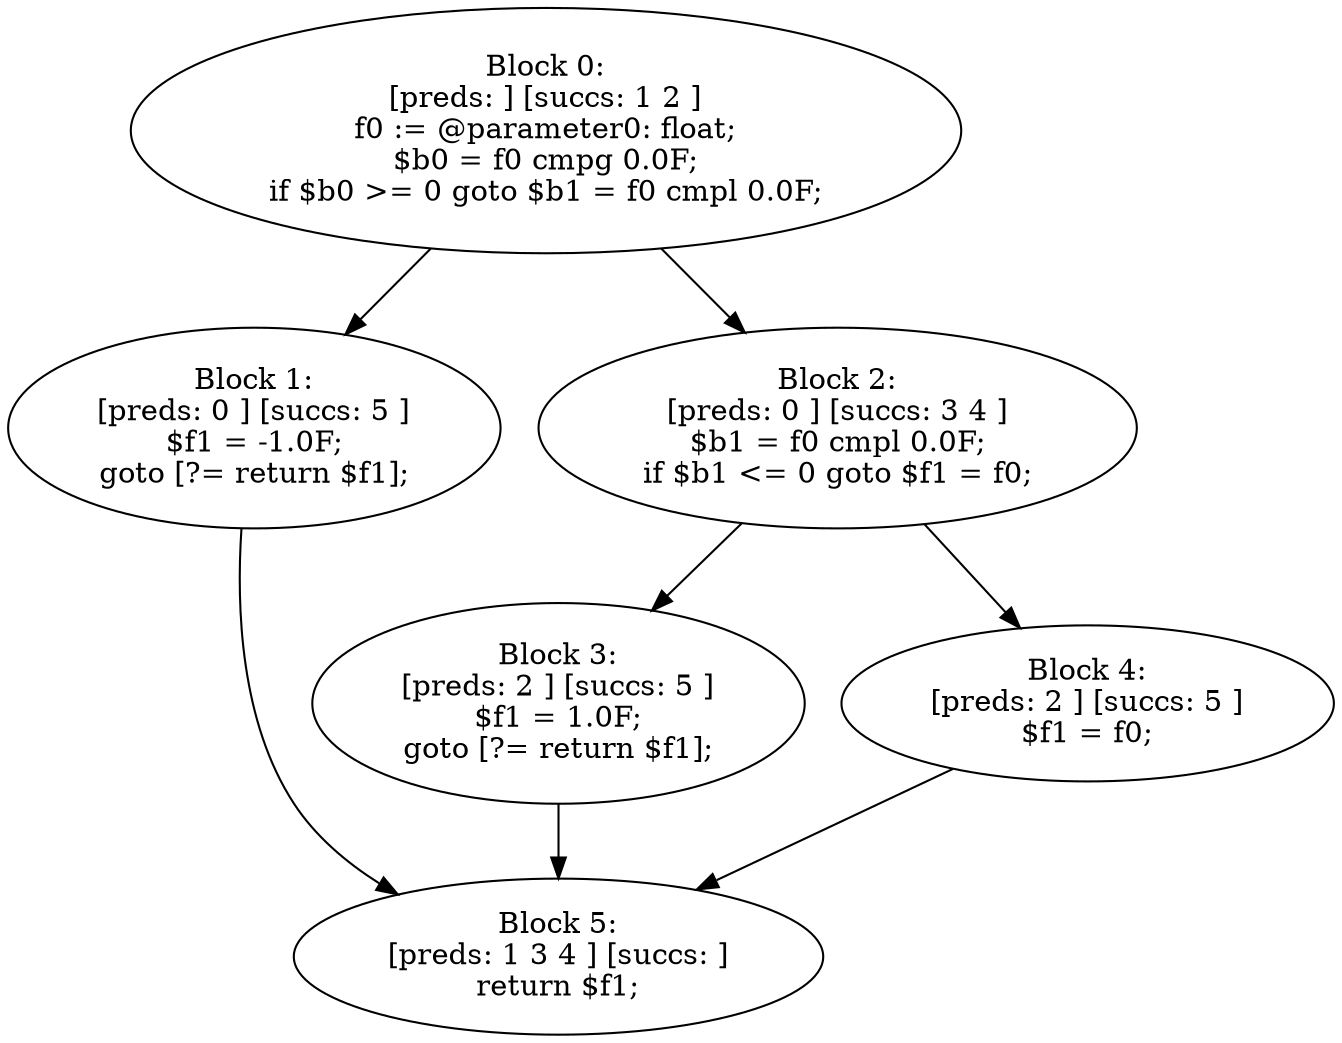 digraph "unitGraph" {
    "Block 0:
[preds: ] [succs: 1 2 ]
f0 := @parameter0: float;
$b0 = f0 cmpg 0.0F;
if $b0 >= 0 goto $b1 = f0 cmpl 0.0F;
"
    "Block 1:
[preds: 0 ] [succs: 5 ]
$f1 = -1.0F;
goto [?= return $f1];
"
    "Block 2:
[preds: 0 ] [succs: 3 4 ]
$b1 = f0 cmpl 0.0F;
if $b1 <= 0 goto $f1 = f0;
"
    "Block 3:
[preds: 2 ] [succs: 5 ]
$f1 = 1.0F;
goto [?= return $f1];
"
    "Block 4:
[preds: 2 ] [succs: 5 ]
$f1 = f0;
"
    "Block 5:
[preds: 1 3 4 ] [succs: ]
return $f1;
"
    "Block 0:
[preds: ] [succs: 1 2 ]
f0 := @parameter0: float;
$b0 = f0 cmpg 0.0F;
if $b0 >= 0 goto $b1 = f0 cmpl 0.0F;
"->"Block 1:
[preds: 0 ] [succs: 5 ]
$f1 = -1.0F;
goto [?= return $f1];
";
    "Block 0:
[preds: ] [succs: 1 2 ]
f0 := @parameter0: float;
$b0 = f0 cmpg 0.0F;
if $b0 >= 0 goto $b1 = f0 cmpl 0.0F;
"->"Block 2:
[preds: 0 ] [succs: 3 4 ]
$b1 = f0 cmpl 0.0F;
if $b1 <= 0 goto $f1 = f0;
";
    "Block 1:
[preds: 0 ] [succs: 5 ]
$f1 = -1.0F;
goto [?= return $f1];
"->"Block 5:
[preds: 1 3 4 ] [succs: ]
return $f1;
";
    "Block 2:
[preds: 0 ] [succs: 3 4 ]
$b1 = f0 cmpl 0.0F;
if $b1 <= 0 goto $f1 = f0;
"->"Block 3:
[preds: 2 ] [succs: 5 ]
$f1 = 1.0F;
goto [?= return $f1];
";
    "Block 2:
[preds: 0 ] [succs: 3 4 ]
$b1 = f0 cmpl 0.0F;
if $b1 <= 0 goto $f1 = f0;
"->"Block 4:
[preds: 2 ] [succs: 5 ]
$f1 = f0;
";
    "Block 3:
[preds: 2 ] [succs: 5 ]
$f1 = 1.0F;
goto [?= return $f1];
"->"Block 5:
[preds: 1 3 4 ] [succs: ]
return $f1;
";
    "Block 4:
[preds: 2 ] [succs: 5 ]
$f1 = f0;
"->"Block 5:
[preds: 1 3 4 ] [succs: ]
return $f1;
";
}
